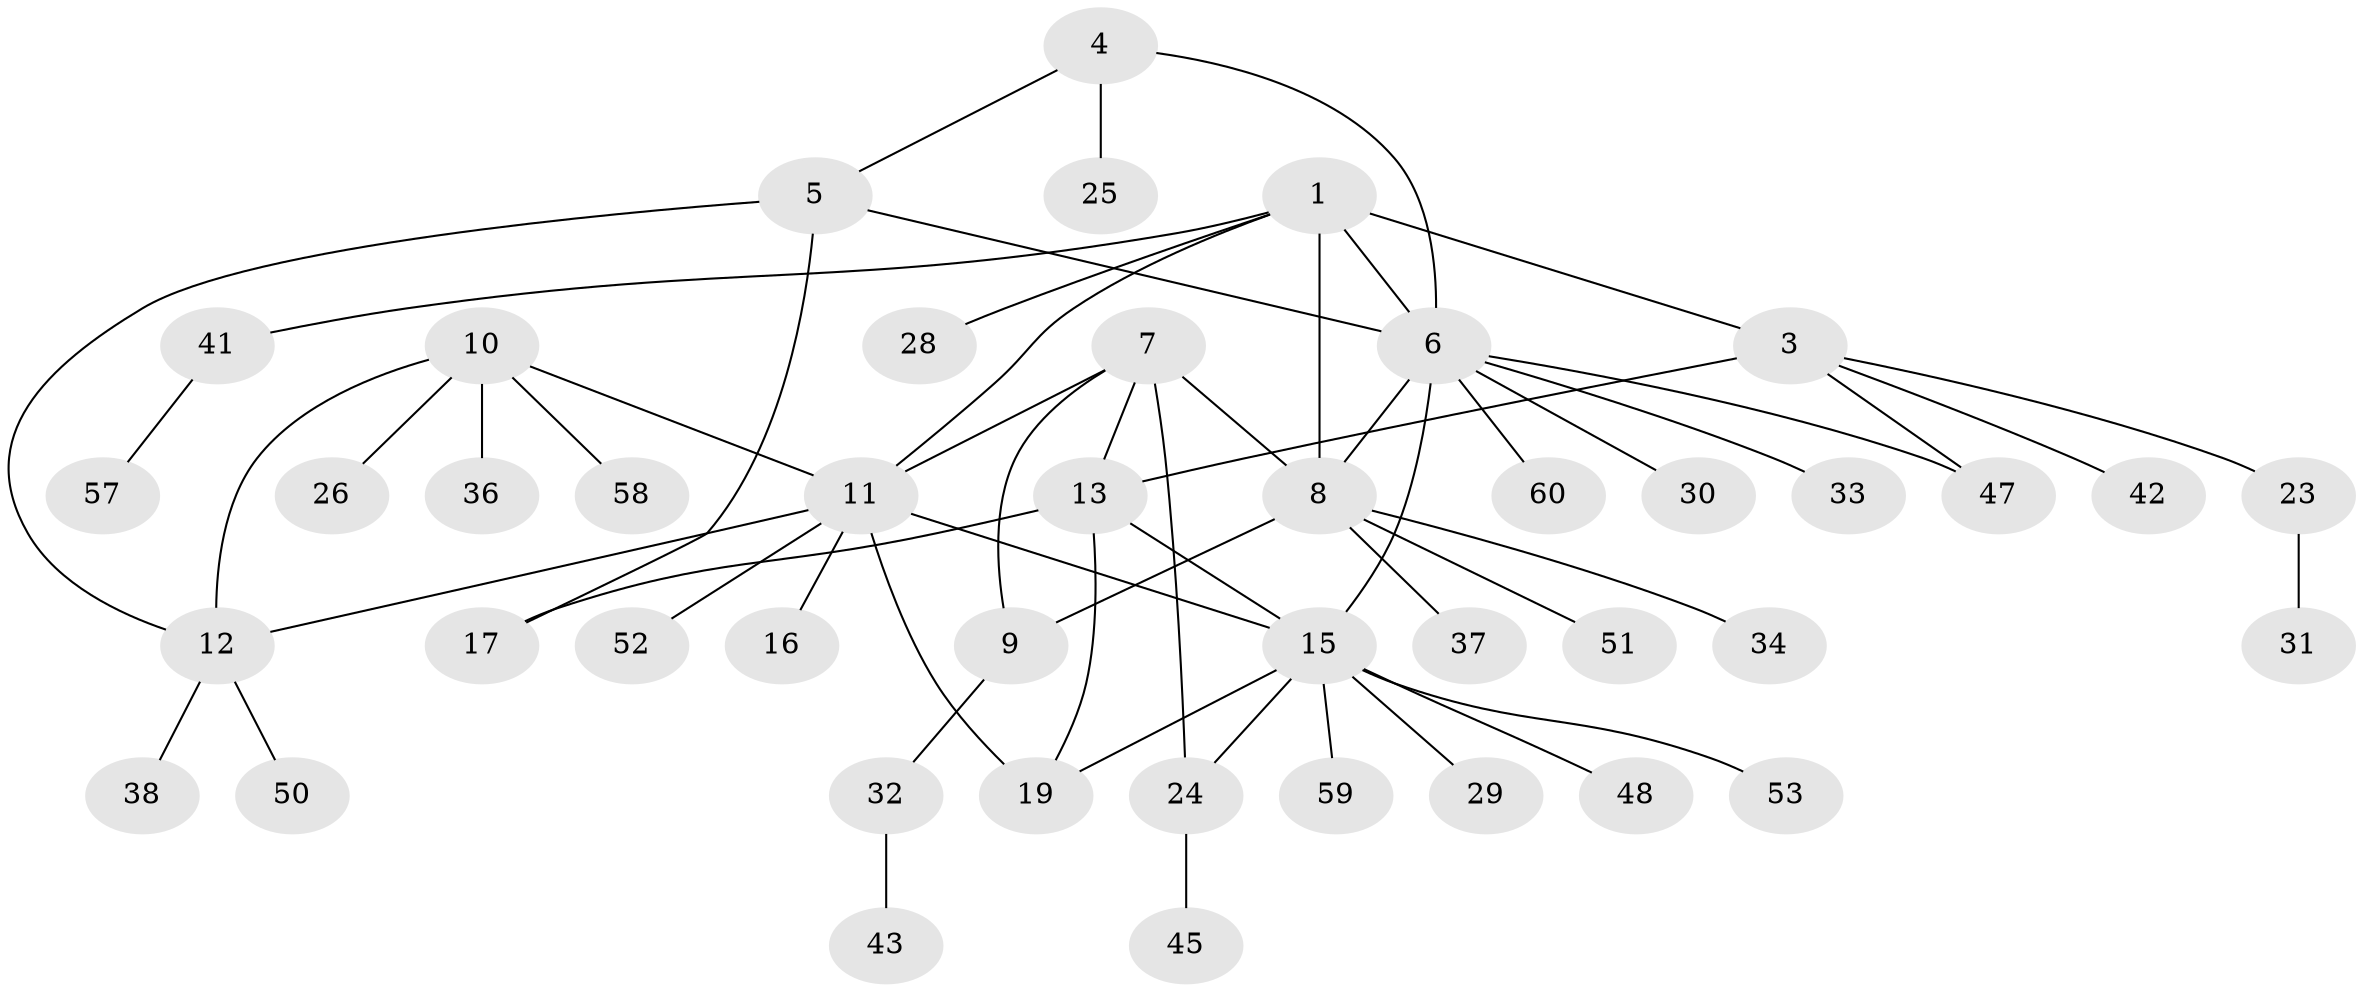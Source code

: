 // original degree distribution, {5: 0.047619047619047616, 4: 0.07936507936507936, 7: 0.015873015873015872, 10: 0.031746031746031744, 8: 0.031746031746031744, 3: 0.12698412698412698, 6: 0.015873015873015872, 1: 0.5079365079365079, 2: 0.14285714285714285}
// Generated by graph-tools (version 1.1) at 2025/42/03/06/25 10:42:12]
// undirected, 44 vertices, 57 edges
graph export_dot {
graph [start="1"]
  node [color=gray90,style=filled];
  1 [super="+2"];
  3 [super="+27"];
  4 [super="+61"];
  5 [super="+63"];
  6 [super="+18"];
  7;
  8 [super="+56"];
  9;
  10 [super="+20"];
  11 [super="+46"];
  12 [super="+22"];
  13 [super="+14"];
  15 [super="+21"];
  16;
  17 [super="+35"];
  19 [super="+44"];
  23 [super="+55"];
  24 [super="+49"];
  25;
  26 [super="+40"];
  28;
  29;
  30;
  31;
  32 [super="+39"];
  33 [super="+54"];
  34 [super="+62"];
  36;
  37;
  38;
  41;
  42;
  43;
  45;
  47;
  48;
  50;
  51;
  52;
  53;
  57;
  58;
  59;
  60;
  1 -- 3 [weight=2];
  1 -- 11;
  1 -- 28;
  1 -- 41;
  1 -- 8;
  1 -- 6;
  3 -- 13;
  3 -- 23;
  3 -- 42;
  3 -- 47;
  4 -- 5;
  4 -- 6;
  4 -- 25;
  5 -- 6;
  5 -- 12;
  5 -- 17;
  6 -- 8;
  6 -- 15 [weight=2];
  6 -- 30;
  6 -- 33;
  6 -- 47;
  6 -- 60;
  7 -- 8;
  7 -- 9;
  7 -- 11;
  7 -- 13;
  7 -- 24;
  8 -- 9;
  8 -- 34;
  8 -- 37;
  8 -- 51;
  9 -- 32;
  10 -- 11;
  10 -- 12;
  10 -- 26;
  10 -- 36;
  10 -- 58;
  11 -- 12;
  11 -- 15;
  11 -- 16;
  11 -- 19;
  11 -- 52;
  12 -- 50;
  12 -- 38;
  13 -- 15 [weight=2];
  13 -- 17;
  13 -- 19;
  15 -- 24;
  15 -- 53;
  15 -- 59;
  15 -- 48;
  15 -- 29;
  15 -- 19;
  23 -- 31;
  24 -- 45;
  32 -- 43;
  41 -- 57;
}
